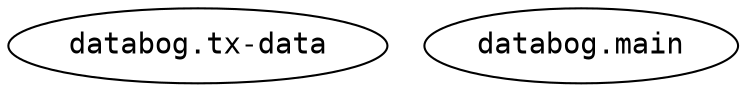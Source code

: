digraph {
graph[dpi=100, rankdir=TP]
node[fontname="Monospace"]
edge[fontname="Monospace"]

node1586[label="databog.tx-data", style=solid]
node1587[label="databog.main", style=solid]
}

